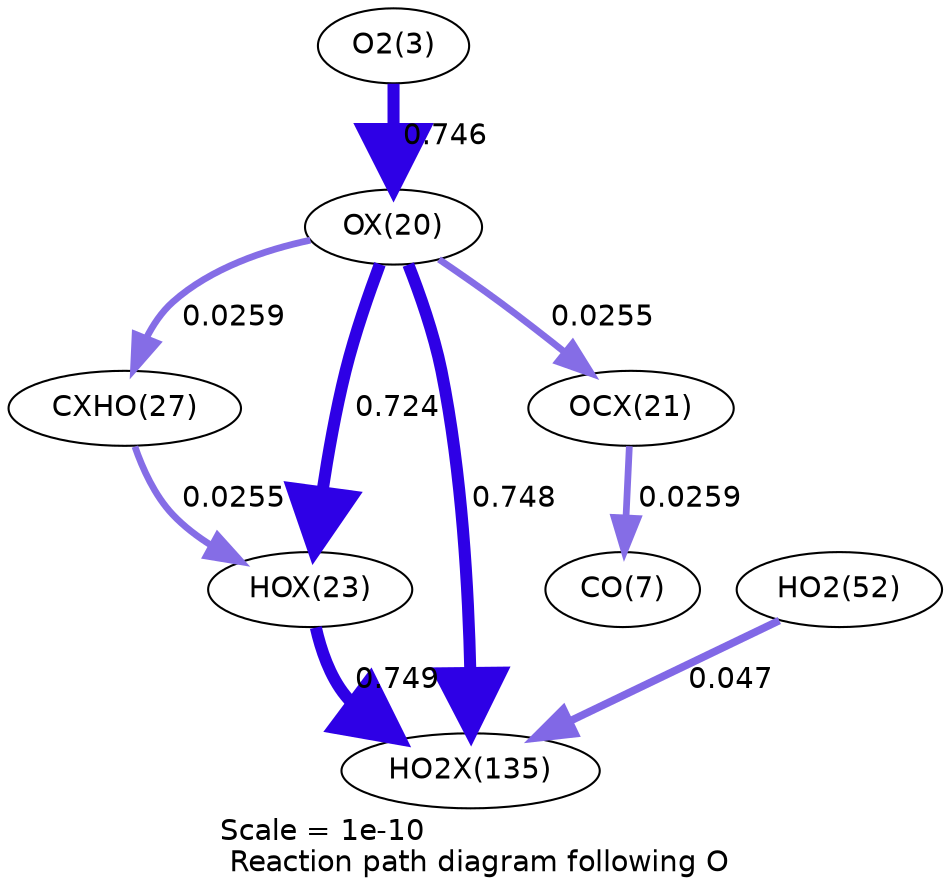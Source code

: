 digraph reaction_paths {
center=1;
s5 -> s34[fontname="Helvetica", penwidth=5.78, arrowsize=2.89, color="0.7, 1.25, 0.9"
, label=" 0.746"];
s34 -> s37[fontname="Helvetica", penwidth=5.76, arrowsize=2.88, color="0.7, 1.22, 0.9"
, label=" 0.724"];
s34 -> s54[fontname="Helvetica", penwidth=5.78, arrowsize=2.89, color="0.7, 1.25, 0.9"
, label=" 0.748"];
s34 -> s39[fontname="Helvetica", penwidth=3.24, arrowsize=1.62, color="0.7, 0.526, 0.9"
, label=" 0.0259"];
s34 -> s35[fontname="Helvetica", penwidth=3.23, arrowsize=1.61, color="0.7, 0.525, 0.9"
, label=" 0.0255"];
s37 -> s54[fontname="Helvetica", penwidth=5.78, arrowsize=2.89, color="0.7, 1.25, 0.9"
, label=" 0.749"];
s39 -> s37[fontname="Helvetica", penwidth=3.23, arrowsize=1.61, color="0.7, 0.525, 0.9"
, label=" 0.0255"];
s21 -> s54[fontname="Helvetica", penwidth=3.69, arrowsize=1.85, color="0.7, 0.547, 0.9"
, label=" 0.047"];
s35 -> s9[fontname="Helvetica", penwidth=3.24, arrowsize=1.62, color="0.7, 0.526, 0.9"
, label=" 0.0259"];
s5 [ fontname="Helvetica", label="O2(3)"];
s9 [ fontname="Helvetica", label="CO(7)"];
s21 [ fontname="Helvetica", label="HO2(52)"];
s34 [ fontname="Helvetica", label="OX(20)"];
s35 [ fontname="Helvetica", label="OCX(21)"];
s37 [ fontname="Helvetica", label="HOX(23)"];
s39 [ fontname="Helvetica", label="CXHO(27)"];
s54 [ fontname="Helvetica", label="HO2X(135)"];
 label = "Scale = 1e-10\l Reaction path diagram following O";
 fontname = "Helvetica";
}
